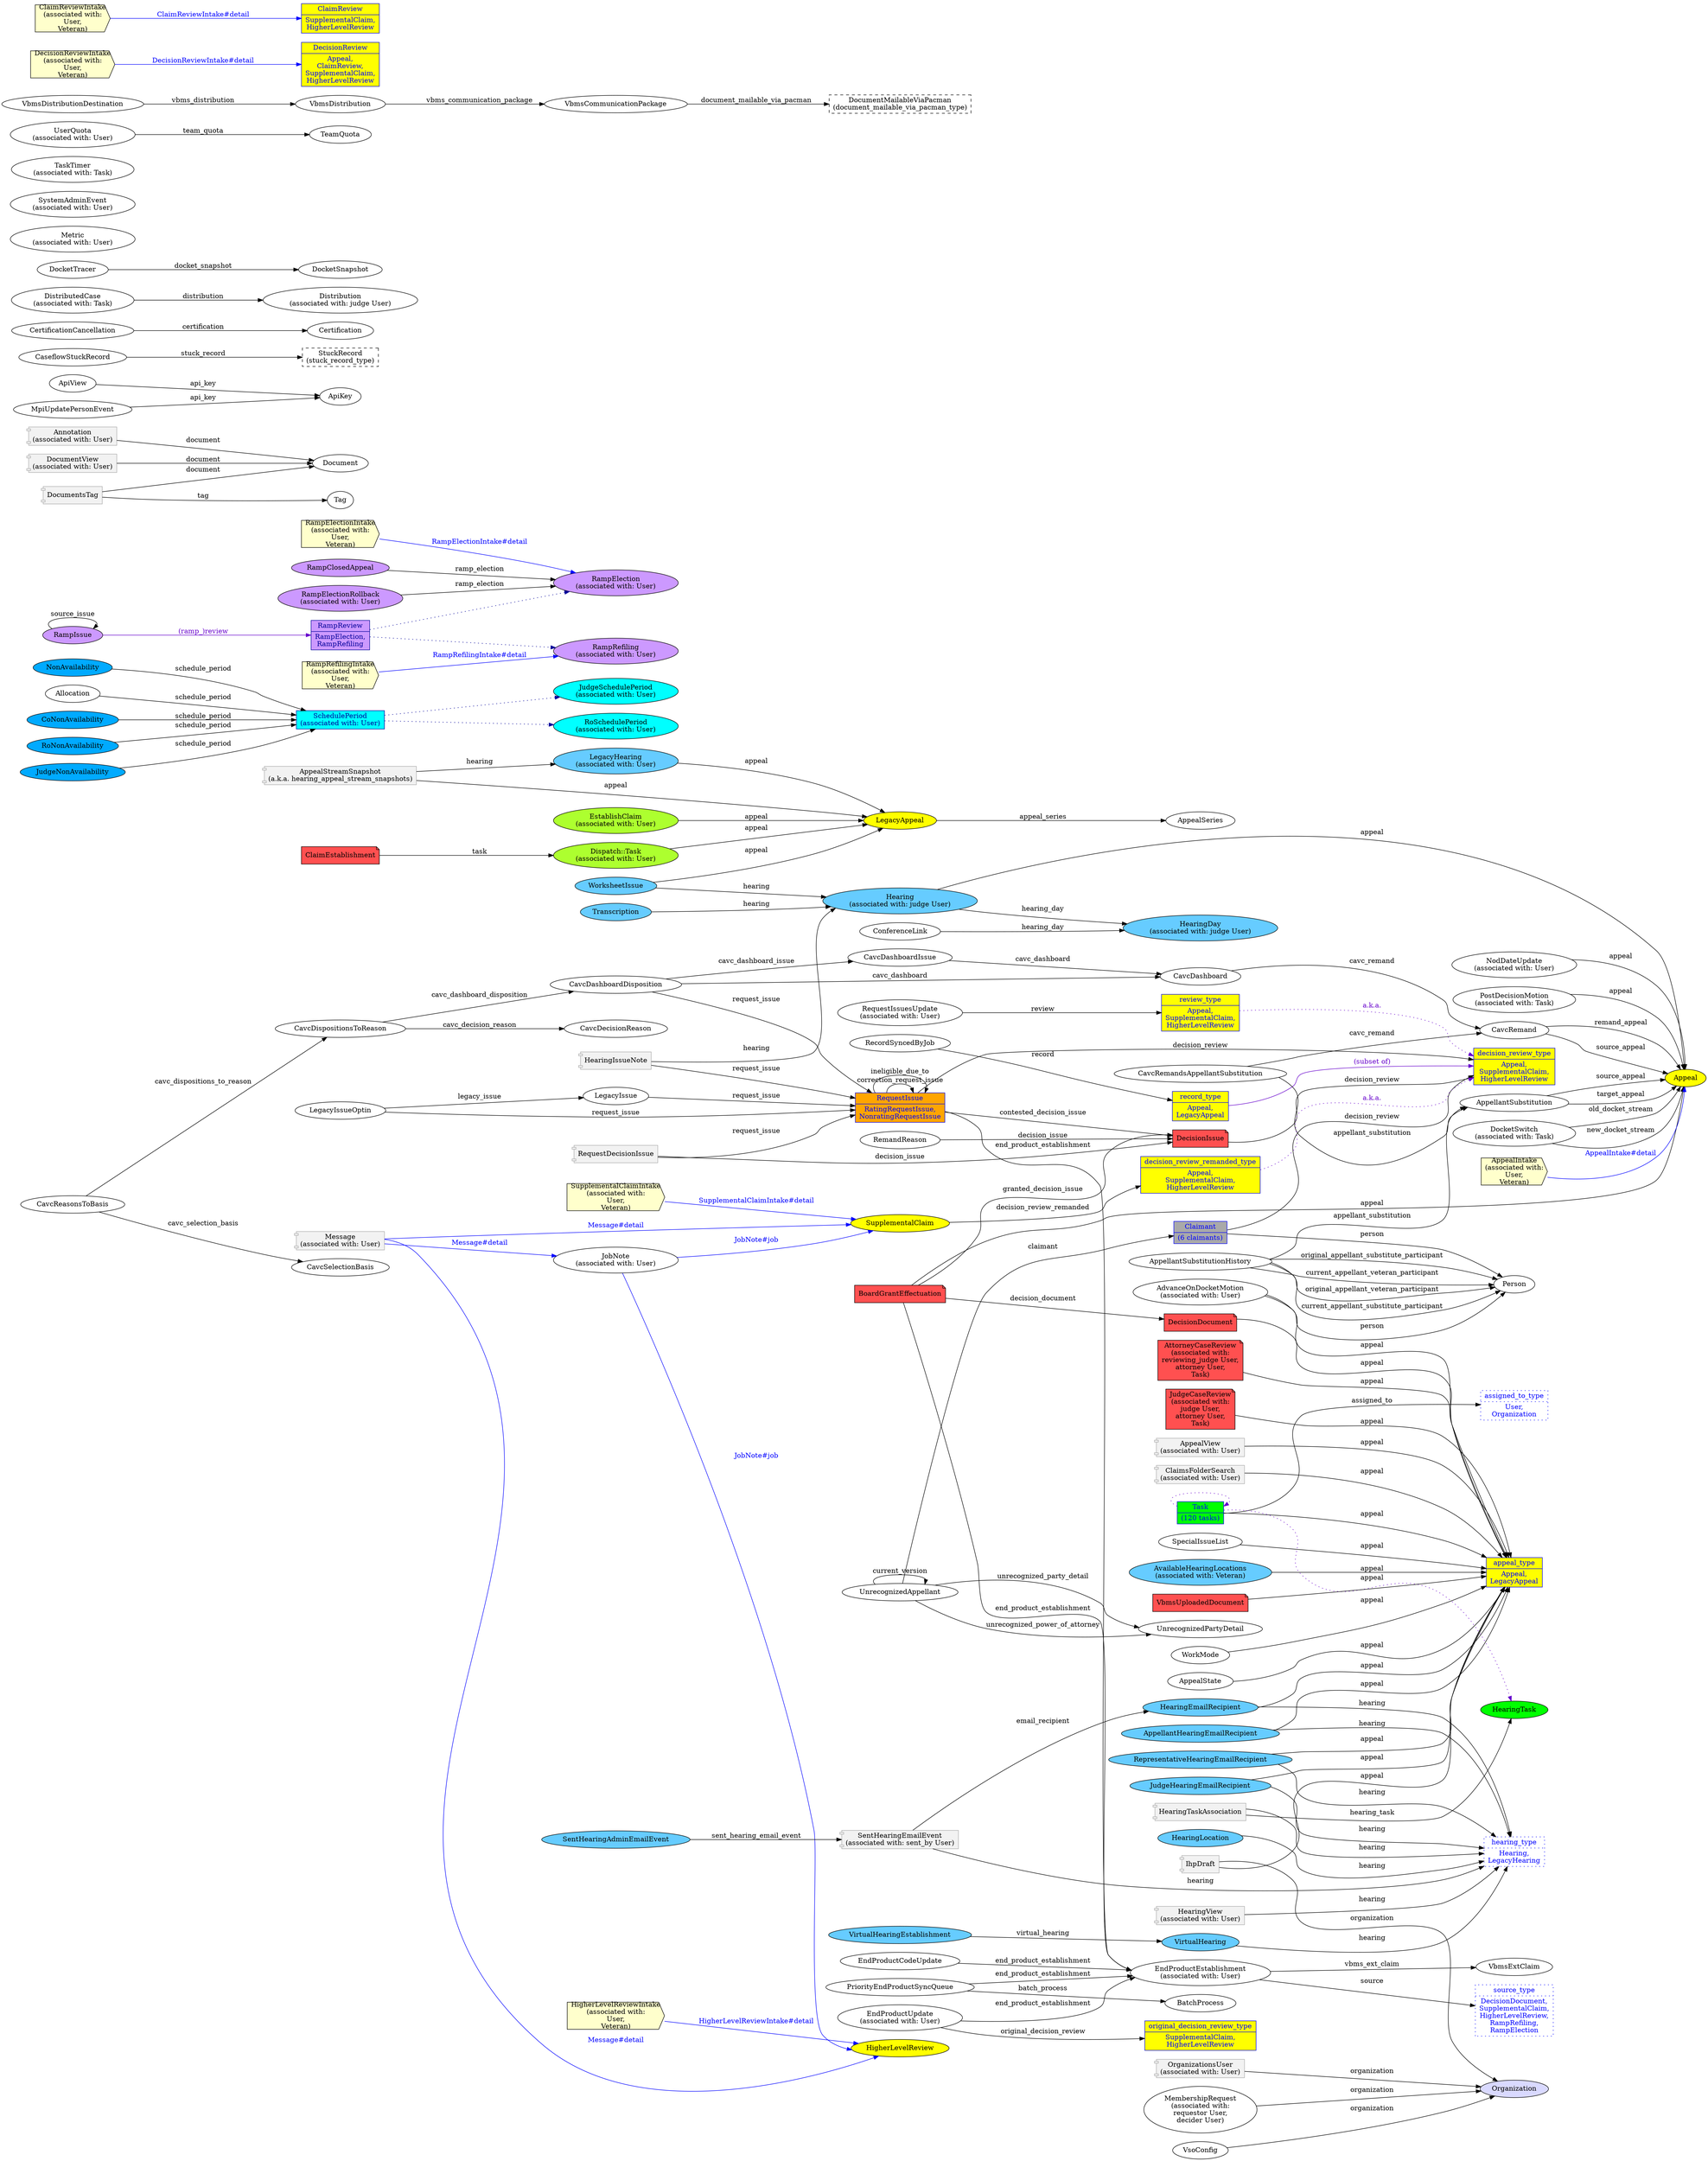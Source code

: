digraph belongs_to_erd {
	graph [bb="0,0,3520.9,4456",
		rankdir=LR
	];
	node [label="\N"];
	AppealSeries	[
		label=AppealSeries,
		];
	LegacyAppeal	[fillcolor="#ffff00",
		label=LegacyAppeal,
		style=filled,
		];
	LegacyAppeal -> AppealSeries	[label=appeal_series,
		];
	decision_review_type	[color="#0000ff",
		fillcolor="#ffff00",
		fontcolor="#0000ff",
		label="decision_review_type|Appeal,\nSupplementalClaim,\nHigherLevelReview",
		shape=record,
		style=filled,
		];
	Claimant	[color="#0000ff",
		fillcolor="#a9a9a9",
		fontcolor="#0000ff",
		label="Claimant|(6 claimants)",
		shape=record,
		style=filled,
		];
	Claimant -> decision_review_type	[label=decision_review,
		];
	Person	[
		label=Person,
		];
	Claimant -> Person	[label=person,
		];
	HearingDay	[fillcolor="#66ccff",
		label="HearingDay\n(associated with: judge User)",
		style=filled,
		];
	appeal_type	[color="#0000ff",
		fillcolor="#ffff00",
		fontcolor="#0000ff",
		label="appeal_type|Appeal,\nLegacyAppeal",
		shape=record,
		style=filled,
		];
	AttorneyCaseReview	[fillcolor="#ff5050",
		label="AttorneyCaseReview\n(associated with:\nreviewing_judge User,\nattorney User,\nTask)",
		shape=note,
		style=filled,
		];
	AttorneyCaseReview -> appeal_type	[label=appeal,
		];
	JudgeCaseReview	[fillcolor="#ff5050",
		label="JudgeCaseReview\n(associated with:\njudge User,\nattorney User,\nTask)",
		shape=note,
		style=filled,
		];
	JudgeCaseReview -> appeal_type	[label=appeal,
		];
	JobNote	[
		label="JobNote\n(associated with: User)",
		];
	SupplementalClaim	[fillcolor="#ffff00",
		label=SupplementalClaim,
		style=filled,
		];
	JobNote -> SupplementalClaim	[color="#0000ff",
		fontcolor="#0000ff",
		label="JobNote#job",
		];
	HigherLevelReview	[fillcolor="#ffff00",
		label=HigherLevelReview,
		style=filled,
		];
	JobNote -> HigherLevelReview	[color="#0000ff",
		fontcolor="#0000ff",
		label="JobNote#job",
		];
	RequestIssue	[color="#0000ff",
		fillcolor="#ffa500",
		fontcolor="#0000ff",
		label="RequestIssue|RatingRequestIssue,\nNonratingRequestIssue",
		shape=record,
		style=filled,
		];
	RequestIssue -> decision_review_type	[label=decision_review,
		];
	RequestIssue -> RequestIssue	[label=correction_request_issue,
		];
	RequestIssue -> RequestIssue	[label=ineligible_due_to,
		];
	EndProductEstablishment	[
		label="EndProductEstablishment\n(associated with: User)",
		];
	RequestIssue -> EndProductEstablishment	[label=end_product_establishment,
		];
	DecisionIssue	[fillcolor="#ff5050",
		label=DecisionIssue,
		shape=note,
		style=filled,
		];
	RequestIssue -> DecisionIssue	[label=contested_decision_issue,
		];
	source_type	[color="#0000ff",
		fontcolor="#0000ff",
		label="source_type|DecisionDocument,\nSupplementalClaim,\nHigherLevelReview,\nRampRefiling,\nRampElection",
		shape=record,
		style=dotted,
		];
	EndProductEstablishment -> source_type	[label=source,
		];
	VbmsExtClaim	[
		label=VbmsExtClaim,
		];
	EndProductEstablishment -> VbmsExtClaim	[label=vbms_ext_claim,
		];
	DecisionIssue -> decision_review_type	[label=decision_review,
		];
	"Dispatch::Task"	[fillcolor="#adff2f",
		label="Dispatch::Task\n(associated with: User)",
		style=filled,
		];
	"Dispatch::Task" -> LegacyAppeal	[label=appeal,
		];
	WorksheetIssue	[fillcolor="#66ccff",
		label=WorksheetIssue,
		style=filled,
		];
	WorksheetIssue -> LegacyAppeal	[label=appeal,
		];
	Hearing	[fillcolor="#66ccff",
		label="Hearing\n(associated with: judge User)",
		style=filled,
		];
	WorksheetIssue -> Hearing	[label=hearing,
		];
	Hearing -> HearingDay	[label=hearing_day,
		];
	Appeal	[fillcolor="#ffff00",
		label=Appeal,
		style=filled,
		];
	Hearing -> Appeal	[label=appeal,
		];
	AppealView	[color="#aaaaaa",
		fillcolor="#f2f2f2",
		label="AppealView\n(associated with: User)",
		shape=component,
		style=filled,
		];
	AppealView -> appeal_type	[label=appeal,
		];
	ClaimsFolderSearch	[color="#aaaaaa",
		fillcolor="#f2f2f2",
		label="ClaimsFolderSearch\n(associated with: User)",
		shape=component,
		style=filled,
		];
	ClaimsFolderSearch -> appeal_type	[label=appeal,
		];
	Task	[color="#0000ff",
		fillcolor="#00ff00",
		fontcolor="#0000ff",
		label="Task|(120 tasks)",
		shape=record,
		style=filled,
		];
	Task -> appeal_type	[label=appeal,
		];
	Task -> Task	[color="#6600cc",
		fontcolor="#6600cc",
		style=dotted];
	assigned_to_type	[color="#0000ff",
		fontcolor="#0000ff",
		label="assigned_to_type|User,\nOrganization",
		shape=record,
		style=dotted,
		];
	Task -> assigned_to_type	[label=assigned_to,
		];
	HearingTask	[fillcolor="#00ff00",
		label=HearingTask,
		style=filled,
		];
	Task -> HearingTask	[color="#6600cc",
		fontcolor="#6600cc",
		style=dotted];
	RequestDecisionIssue	[color="#aaaaaa",
		fillcolor="#f2f2f2",
		label=RequestDecisionIssue,
		shape=component,
		style=filled,
		];
	RequestDecisionIssue -> RequestIssue	[label=request_issue,
		];
	RequestDecisionIssue -> DecisionIssue	[label=decision_issue,
		];
	DecisionDocument	[fillcolor="#ff5050",
		label=DecisionDocument,
		shape=note,
		style=filled,
		];
	DecisionDocument -> appeal_type	[label=appeal,
		];
	RequestIssuesUpdate	[
		label="RequestIssuesUpdate\n(associated with: User)",
		];
	review_type	[color="#0000ff",
		fillcolor="#ffff00",
		fontcolor="#0000ff",
		label="review_type|Appeal,\nSupplementalClaim,\nHigherLevelReview",
		shape=record,
		style=filled,
		];
	RequestIssuesUpdate -> review_type	[label=review,
		];
	review_type -> decision_review_type	[color="#6600cc",
		fontcolor="#6600cc",
		label="a.k.a.",
		style=dotted];
	hearing_type	[color="#0000ff",
		fontcolor="#0000ff",
		label="hearing_type|Hearing,\nLegacyHearing",
		shape=record,
		style=dotted,
		];
	HearingEmailRecipient	[fillcolor="#66ccff",
		label=HearingEmailRecipient,
		style=filled,
		];
	HearingEmailRecipient -> appeal_type	[label=appeal,
		];
	HearingEmailRecipient -> hearing_type	[label=hearing,
		];
	HearingTaskAssociation	[color="#aaaaaa",
		fillcolor="#f2f2f2",
		label=HearingTaskAssociation,
		shape=component,
		style=filled,
		];
	HearingTaskAssociation -> hearing_type	[label=hearing,
		];
	HearingTaskAssociation -> HearingTask	[label=hearing_task,
		];
	VirtualHearing	[fillcolor="#66ccff",
		label=VirtualHearing,
		style=filled,
		];
	VirtualHearing -> hearing_type	[label=hearing,
		];
	Transcription	[fillcolor="#66ccff",
		label=Transcription,
		style=filled,
		];
	Transcription -> Hearing	[label=hearing,
		];
	HearingView	[color="#aaaaaa",
		fillcolor="#f2f2f2",
		label="HearingView\n(associated with: User)",
		shape=component,
		style=filled,
		];
	HearingView -> hearing_type	[label=hearing,
		];
	HearingLocation	[fillcolor="#66ccff",
		label=HearingLocation,
		style=filled,
		];
	HearingLocation -> hearing_type	[label=hearing,
		];
	HearingIssueNote	[color="#aaaaaa",
		fillcolor="#f2f2f2",
		label=HearingIssueNote,
		shape=component,
		style=filled,
		];
	HearingIssueNote -> RequestIssue	[label=request_issue,
		];
	HearingIssueNote -> Hearing	[label=hearing,
		];
	SentHearingEmailEvent	[color="#aaaaaa",
		fillcolor="#f2f2f2",
		label="SentHearingEmailEvent\n(associated with: sent_by User)",
		shape=component,
		style=filled,
		];
	SentHearingEmailEvent -> hearing_type	[label=hearing,
		];
	SentHearingEmailEvent -> HearingEmailRecipient	[label=email_recipient,
		];
	LegacyHearing	[fillcolor="#66ccff",
		label="LegacyHearing\n(associated with: User)",
		style=filled,
		];
	LegacyHearing -> LegacyAppeal	[label=appeal,
		];
	AppealStreamSnapshot	[color="#aaaaaa",
		fillcolor="#f2f2f2",
		label="AppealStreamSnapshot\n(a.k.a. hearing_appeal_stream_snapshots)",
		shape=component,
		style=filled,
		];
	AppealStreamSnapshot -> LegacyAppeal	[label=appeal,
		];
	AppealStreamSnapshot -> LegacyHearing	[label=hearing,
		];
	SpecialIssueList	[
		label=SpecialIssueList,
		];
	SpecialIssueList -> appeal_type	[label=appeal,
		];
	AvailableHearingLocations	[fillcolor="#66ccff",
		label="AvailableHearingLocations\n(associated with: Veteran)",
		style=filled,
		];
	AvailableHearingLocations -> appeal_type	[label=appeal,
		];
	record_type	[color="#0000ff",
		fillcolor="#ffff00",
		fontcolor="#0000ff",
		label="record_type|Appeal,\nLegacyAppeal",
		shape=record,
		style=filled,
		];
	record_type -> decision_review_type	[color="#6600cc",
		fontcolor="#6600cc",
		label="(subset of)",
		];
	RecordSyncedByJob	[
		label=RecordSyncedByJob,
		];
	RecordSyncedByJob -> record_type	[label=record,
		];
	VbmsUploadedDocument	[fillcolor="#ff5050",
		label=VbmsUploadedDocument,
		shape=note,
		style=filled,
		];
	VbmsUploadedDocument -> appeal_type	[label=appeal,
		];
	WorkMode	[
		label=WorkMode,
		];
	WorkMode -> appeal_type	[label=appeal,
		];
	AppealState	[
		label=AppealState,
		];
	AppealState -> appeal_type	[label=appeal,
		];
	NodDateUpdate	[
		label="NodDateUpdate\n(associated with: User)",
		];
	NodDateUpdate -> Appeal	[label=appeal,
		];
	PostDecisionMotion	[
		label="PostDecisionMotion\n(associated with: Task)",
		];
	PostDecisionMotion -> Appeal	[label=appeal,
		];
	SchedulePeriod	[color="#000099",
		fillcolor="#00ffff",
		fontcolor="#000099",
		label="SchedulePeriod\n(associated with: User)",
		shape=record,
		style=filled,
		];
	JudgeSchedulePeriod	[fillcolor="#00ffff",
		label="JudgeSchedulePeriod\n(associated with: User)",
		style=filled,
		];
	SchedulePeriod -> JudgeSchedulePeriod	[color="#000099",
		style=dotted];
	RoSchedulePeriod	[fillcolor="#00ffff",
		label="RoSchedulePeriod\n(associated with: User)",
		style=filled,
		];
	SchedulePeriod -> RoSchedulePeriod	[color="#000099",
		style=dotted];
	NonAvailability	[fillcolor="#00aaff",
		label=NonAvailability,
		style=filled,
		];
	NonAvailability -> SchedulePeriod	[label=schedule_period,
		];
	RemandReason	[
		label=RemandReason,
		];
	RemandReason -> DecisionIssue	[label=decision_issue,
		];
	CavcRemand	[
		label=CavcRemand,
		];
	CavcRemand -> Appeal	[label=source_appeal,
		];
	CavcRemand -> Appeal	[label=remand_appeal,
		];
	Organization	[fillcolor="#d9d9ff",
		label=Organization,
		style=filled,
		];
	OrganizationsUser	[color="#aaaaaa",
		fillcolor="#f2f2f2",
		label="OrganizationsUser\n(associated with: User)",
		shape=component,
		style=filled,
		];
	OrganizationsUser -> Organization	[label=organization,
		];
	RampReview	[color="#000099",
		fillcolor="#cc99ff",
		fontcolor="#000099",
		label="RampReview|RampElection,\nRampRefiling",
		shape=record,
		style=filled,
		];
	RampElection	[fillcolor="#cc99ff",
		label="RampElection\n(associated with: User)",
		style=filled,
		];
	RampReview -> RampElection	[color="#000099",
		style=dotted];
	RampRefiling	[fillcolor="#cc99ff",
		label="RampRefiling\n(associated with: User)",
		style=filled,
		];
	RampReview -> RampRefiling	[color="#000099",
		style=dotted];
	AdvanceOnDocketMotion	[
		label="AdvanceOnDocketMotion\n(associated with: User)",
		];
	AdvanceOnDocketMotion -> Person	[label=person,
		];
	AdvanceOnDocketMotion -> appeal_type	[label=appeal,
		];
	Document	[
		label=Document,
		];
	Annotation	[color="#aaaaaa",
		fillcolor="#f2f2f2",
		label="Annotation\n(associated with: User)",
		shape=component,
		style=filled,
		];
	Annotation -> Document	[label=document,
		];
	ApiKey	[
		label=ApiKey,
		];
	ApiView	[
		label=ApiView,
		];
	ApiView -> ApiKey	[label=api_key,
		];
	AppellantSubstitution	[
		label=AppellantSubstitution,
		];
	AppellantSubstitution -> Appeal	[label=source_appeal,
		];
	AppellantSubstitution -> Appeal	[label=target_appeal,
		];
	AppellantSubstitutionHistory	[
		label=AppellantSubstitutionHistory,
		];
	AppellantSubstitutionHistory -> Person	[label=original_appellant_veteran_participant,
		];
	AppellantSubstitutionHistory -> Person	[label=current_appellant_substitute_participant,
		];
	AppellantSubstitutionHistory -> Person	[label=original_appellant_substitute_participant,
		];
	AppellantSubstitutionHistory -> Person	[label=current_appellant_veteran_participant,
		];
	AppellantSubstitutionHistory -> AppellantSubstitution	[label=appellant_substitution,
		];
	BoardGrantEffectuation	[fillcolor="#ff5050",
		label=BoardGrantEffectuation,
		shape=note,
		style=filled,
		];
	BoardGrantEffectuation -> EndProductEstablishment	[label=end_product_establishment,
		];
	BoardGrantEffectuation -> DecisionIssue	[label=granted_decision_issue,
		];
	BoardGrantEffectuation -> DecisionDocument	[label=decision_document,
		];
	BoardGrantEffectuation -> Appeal	[label=appeal,
		];
	stuck_record_type	[
		label="StuckRecord\n(stuck_record_type)",
		shape=box,
		style=dashed,
		];
	CaseflowStuckRecord	[
		label=CaseflowStuckRecord,
		];
	CaseflowStuckRecord -> stuck_record_type	[label=stuck_record,
		];
	CavcDashboard	[
		label=CavcDashboard,
		];
	CavcDashboard -> CavcRemand	[label=cavc_remand,
		];
	CavcDashboardDisposition	[
		label=CavcDashboardDisposition,
		];
	CavcDashboardDisposition -> RequestIssue	[label=request_issue,
		];
	CavcDashboardDisposition -> CavcDashboard	[label=cavc_dashboard,
		];
	CavcDashboardIssue	[
		label=CavcDashboardIssue,
		];
	CavcDashboardDisposition -> CavcDashboardIssue	[label=cavc_dashboard_issue,
		];
	CavcDashboardIssue -> CavcDashboard	[label=cavc_dashboard,
		];
	CavcDispositionsToReason	[
		label=CavcDispositionsToReason,
		];
	CavcDispositionsToReason -> CavcDashboardDisposition	[label=cavc_dashboard_disposition,
		];
	CavcDecisionReason	[
		label=CavcDecisionReason,
		];
	CavcDispositionsToReason -> CavcDecisionReason	[label=cavc_decision_reason,
		];
	CavcReasonsToBasis	[
		label=CavcReasonsToBasis,
		];
	CavcReasonsToBasis -> CavcDispositionsToReason	[label=cavc_dispositions_to_reason,
		];
	CavcSelectionBasis	[
		label=CavcSelectionBasis,
		];
	CavcReasonsToBasis -> CavcSelectionBasis	[label=cavc_selection_basis,
		];
	CavcRemandsAppellantSubstitution	[
		label=CavcRemandsAppellantSubstitution,
		];
	CavcRemandsAppellantSubstitution -> CavcRemand	[label=cavc_remand,
		];
	CavcRemandsAppellantSubstitution -> AppellantSubstitution	[label=appellant_substitution,
		];
	Certification	[
		label=Certification,
		];
	CertificationCancellation	[
		label=CertificationCancellation,
		];
	CertificationCancellation -> Certification	[label=certification,
		];
	ClaimEstablishment	[fillcolor="#ff5050",
		label=ClaimEstablishment,
		shape=note,
		style=filled,
		];
	ClaimEstablishment -> "Dispatch::Task"	[label=task,
		];
	Distribution	[
		label="Distribution\n(associated with: judge User)",
		];
	DistributedCase	[
		label="DistributedCase\n(associated with: Task)",
		];
	DistributedCase -> Distribution	[label=distribution,
		];
	DocketSwitch	[
		label="DocketSwitch\n(associated with: Task)",
		];
	DocketSwitch -> Appeal	[label=old_docket_stream,
		];
	DocketSwitch -> Appeal	[label=new_docket_stream,
		];
	DocketSnapshot	[
		label=DocketSnapshot,
		];
	DocketTracer	[
		label=DocketTracer,
		];
	DocketTracer -> DocketSnapshot	[label=docket_snapshot,
		];
	DocumentView	[color="#aaaaaa",
		fillcolor="#f2f2f2",
		label="DocumentView\n(associated with: User)",
		shape=component,
		style=filled,
		];
	DocumentView -> Document	[label=document,
		];
	DocumentsTag	[color="#aaaaaa",
		fillcolor="#f2f2f2",
		label=DocumentsTag,
		shape=component,
		style=filled,
		];
	DocumentsTag -> Document	[label=document,
		];
	Tag	[
		label=Tag,
		];
	DocumentsTag -> Tag	[label=tag,
		];
	EndProductCodeUpdate	[
		label=EndProductCodeUpdate,
		];
	EndProductCodeUpdate -> EndProductEstablishment	[label=end_product_establishment,
		];
	EndProductUpdate	[
		label="EndProductUpdate\n(associated with: User)",
		];
	EndProductUpdate -> EndProductEstablishment	[label=end_product_establishment,
		];
	original_decision_review_type	[color="#0000ff",
		fillcolor="#ffff00",
		fontcolor="#0000ff",
		label="original_decision_review_type|SupplementalClaim,\nHigherLevelReview",
		shape=record,
		style=filled,
		];
	EndProductUpdate -> original_decision_review_type	[label=original_decision_review,
		];
	Allocation	[
		label=Allocation,
		];
	Allocation -> SchedulePeriod	[label=schedule_period,
		];
	ConferenceLink	[
		label=ConferenceLink,
		];
	ConferenceLink -> HearingDay	[label=hearing_day,
		];
	SentHearingAdminEmailEvent	[fillcolor="#66ccff",
		label=SentHearingAdminEmailEvent,
		style=filled,
		];
	SentHearingAdminEmailEvent -> SentHearingEmailEvent	[label=sent_hearing_email_event,
		];
	VirtualHearingEstablishment	[fillcolor="#66ccff",
		label=VirtualHearingEstablishment,
		style=filled,
		];
	VirtualHearingEstablishment -> VirtualHearing	[label=virtual_hearing,
		];
	IhpDraft	[color="#aaaaaa",
		fillcolor="#f2f2f2",
		label=IhpDraft,
		shape=component,
		style=filled,
		];
	IhpDraft -> appeal_type	[label=appeal,
		];
	IhpDraft -> Organization	[label=organization,
		];
	LegacyIssue	[
		label=LegacyIssue,
		];
	LegacyIssue -> RequestIssue	[label=request_issue,
		];
	LegacyIssueOptin	[
		label=LegacyIssueOptin,
		];
	LegacyIssueOptin -> RequestIssue	[label=request_issue,
		];
	LegacyIssueOptin -> LegacyIssue	[label=legacy_issue,
		];
	MembershipRequest	[
		label="MembershipRequest\n(associated with:\nrequestor User,\ndecider User)",
		];
	MembershipRequest -> Organization	[label=organization,
		];
	Message	[color="#aaaaaa",
		fillcolor="#f2f2f2",
		label="Message\n(associated with: User)",
		shape=component,
		style=filled,
		];
	Message -> JobNote	[color="#0000ff",
		fontcolor="#0000ff",
		label="Message#detail",
		];
	Message -> SupplementalClaim	[color="#0000ff",
		fontcolor="#0000ff",
		label="Message#detail",
		];
	Message -> HigherLevelReview	[color="#0000ff",
		fontcolor="#0000ff",
		label="Message#detail",
		];
	Metric	[
		label="Metric\n(associated with: User)",
		];
	MpiUpdatePersonEvent	[
		label=MpiUpdatePersonEvent,
		];
	MpiUpdatePersonEvent -> ApiKey	[label=api_key,
		];
	PriorityEndProductSyncQueue	[
		label=PriorityEndProductSyncQueue,
		];
	PriorityEndProductSyncQueue -> EndProductEstablishment	[label=end_product_establishment,
		];
	BatchProcess	[
		label=BatchProcess,
		];
	PriorityEndProductSyncQueue -> BatchProcess	[label=batch_process,
		];
	RampClosedAppeal	[fillcolor="#cc99ff",
		label=RampClosedAppeal,
		style=filled,
		];
	RampClosedAppeal -> RampElection	[label=ramp_election,
		];
	RampElectionRollback	[fillcolor="#cc99ff",
		label="RampElectionRollback\n(associated with: User)",
		style=filled,
		];
	RampElectionRollback -> RampElection	[label=ramp_election,
		];
	RampIssue	[fillcolor="#cc99ff",
		label=RampIssue,
		style=filled,
		];
	RampIssue -> RampReview	[color="#6600cc",
		fontcolor="#6600cc",
		label="(ramp_)review",
		];
	RampIssue -> RampIssue	[label=source_issue,
		];
	SystemAdminEvent	[
		label="SystemAdminEvent\n(associated with: User)",
		];
	TaskTimer	[
		label="TaskTimer\n(associated with: Task)",
		];
	UnrecognizedAppellant	[
		label=UnrecognizedAppellant,
		];
	UnrecognizedAppellant -> Claimant	[label=claimant,
		];
	UnrecognizedAppellant -> UnrecognizedAppellant	[label=current_version,
		];
	UnrecognizedPartyDetail	[
		label=UnrecognizedPartyDetail,
		];
	UnrecognizedAppellant -> UnrecognizedPartyDetail	[label=unrecognized_party_detail,
		];
	UnrecognizedAppellant -> UnrecognizedPartyDetail	[label=unrecognized_power_of_attorney,
		];
	UserQuota	[
		label="UserQuota\n(associated with: User)",
		];
	TeamQuota	[
		label=TeamQuota,
		];
	UserQuota -> TeamQuota	[label=team_quota,
		];
	document_mailable_via_pacman_type	[
		label="DocumentMailableViaPacman\n(document_mailable_via_pacman_type)",
		shape=box,
		style=dashed,
		];
	VbmsCommunicationPackage	[
		label=VbmsCommunicationPackage,
		];
	VbmsCommunicationPackage -> document_mailable_via_pacman_type	[label=document_mailable_via_pacman,
		];
	VbmsDistribution	[
		label=VbmsDistribution,
		];
	VbmsDistribution -> VbmsCommunicationPackage	[label=vbms_communication_package,
		];
	VbmsDistributionDestination	[
		label=VbmsDistributionDestination,
		];
	VbmsDistributionDestination -> VbmsDistribution	[label=vbms_distribution,
		];
	VsoConfig	[
		label=VsoConfig,
		];
	VsoConfig -> Organization	[label=organization,
		];
	decision_review_remanded_type	[color="#0000ff",
		fillcolor="#ffff00",
		fontcolor="#0000ff",
		label="decision_review_remanded_type|Appeal,\nSupplementalClaim,\nHigherLevelReview",
		shape=record,
		style=filled,
		];
	decision_review_remanded_type -> decision_review_type	[color="#6600cc",
		fontcolor="#6600cc",
		label="a.k.a.",
		style=dotted];
	SupplementalClaim -> decision_review_remanded_type	[label=decision_review_remanded,
		];
	EstablishClaim	[fillcolor="#adff2f",
		label="EstablishClaim\n(associated with: User)",
		style=filled,
		];
	EstablishClaim -> LegacyAppeal	[label=appeal,
		];
	DecisionReviewIntake	[fillcolor="#ffffcc",
		label="DecisionReviewIntake\n(associated with:\nUser,\nVeteran)",
		shape=cds,
		style=filled,
		];
	DecisionReview	[color="#0000ff",
		fillcolor="#ffff00",
		fontcolor="#0000ff",
		label="DecisionReview|Appeal,\nClaimReview,\nSupplementalClaim,\nHigherLevelReview",
		shape=record,
		style=filled,
		];
	DecisionReviewIntake -> DecisionReview	[color="#0000ff",
		fontcolor="#0000ff",
		label="DecisionReviewIntake#detail",
		];
	RampElectionIntake	[fillcolor="#ffffcc",
		label="RampElectionIntake\n(associated with:\nUser,\nVeteran)",
		shape=cds,
		style=filled,
		];
	RampElectionIntake -> RampElection	[color="#0000ff",
		fontcolor="#0000ff",
		label="RampElectionIntake#detail",
		];
	RampRefilingIntake	[fillcolor="#ffffcc",
		label="RampRefilingIntake\n(associated with:\nUser,\nVeteran)",
		shape=cds,
		style=filled,
		];
	RampRefilingIntake -> RampRefiling	[color="#0000ff",
		fontcolor="#0000ff",
		label="RampRefilingIntake#detail",
		];
	AppealIntake	[fillcolor="#ffffcc",
		label="AppealIntake\n(associated with:\nUser,\nVeteran)",
		shape=cds,
		style=filled,
		];
	AppealIntake -> Appeal	[color="#0000ff",
		fontcolor="#0000ff",
		label="AppealIntake#detail",
		];
	ClaimReviewIntake	[fillcolor="#ffffcc",
		label="ClaimReviewIntake\n(associated with:\nUser,\nVeteran)",
		shape=cds,
		style=filled,
		];
	ClaimReview	[color="#0000ff",
		fillcolor="#ffff00",
		fontcolor="#0000ff",
		label="ClaimReview|SupplementalClaim,\nHigherLevelReview",
		shape=record,
		style=filled,
		];
	ClaimReviewIntake -> ClaimReview	[color="#0000ff",
		fontcolor="#0000ff",
		label="ClaimReviewIntake#detail",
		];
	HigherLevelReviewIntake	[fillcolor="#ffffcc",
		label="HigherLevelReviewIntake\n(associated with:\nUser,\nVeteran)",
		shape=cds,
		style=filled,
		];
	HigherLevelReviewIntake -> HigherLevelReview	[color="#0000ff",
		fontcolor="#0000ff",
		label="HigherLevelReviewIntake#detail",
		];
	SupplementalClaimIntake	[fillcolor="#ffffcc",
		label="SupplementalClaimIntake\n(associated with:\nUser,\nVeteran)",
		shape=cds,
		style=filled,
		];
	SupplementalClaimIntake -> SupplementalClaim	[color="#0000ff",
		fontcolor="#0000ff",
		label="SupplementalClaimIntake#detail",
		];
	AppellantHearingEmailRecipient	[fillcolor="#66ccff",
		label=AppellantHearingEmailRecipient,
		style=filled,
		];
	AppellantHearingEmailRecipient -> appeal_type	[label=appeal,
		];
	AppellantHearingEmailRecipient -> hearing_type	[label=hearing,
		];
	JudgeHearingEmailRecipient	[fillcolor="#66ccff",
		label=JudgeHearingEmailRecipient,
		style=filled,
		];
	JudgeHearingEmailRecipient -> appeal_type	[label=appeal,
		];
	JudgeHearingEmailRecipient -> hearing_type	[label=hearing,
		];
	RepresentativeHearingEmailRecipient	[fillcolor="#66ccff",
		label=RepresentativeHearingEmailRecipient,
		style=filled,
		];
	RepresentativeHearingEmailRecipient -> appeal_type	[label=appeal,
		];
	RepresentativeHearingEmailRecipient -> hearing_type	[label=hearing,
		];
	CoNonAvailability	[fillcolor="#00aaff",
		label=CoNonAvailability,
		style=filled,
		];
	CoNonAvailability -> SchedulePeriod	[label=schedule_period,
		];
	RoNonAvailability	[fillcolor="#00aaff",
		label=RoNonAvailability,
		style=filled,
		];
	RoNonAvailability -> SchedulePeriod	[label=schedule_period,
		];
	JudgeNonAvailability	[fillcolor="#00aaff",
		label=JudgeNonAvailability,
		style=filled,
		];
	JudgeNonAvailability -> SchedulePeriod	[label=schedule_period,
		];
}
